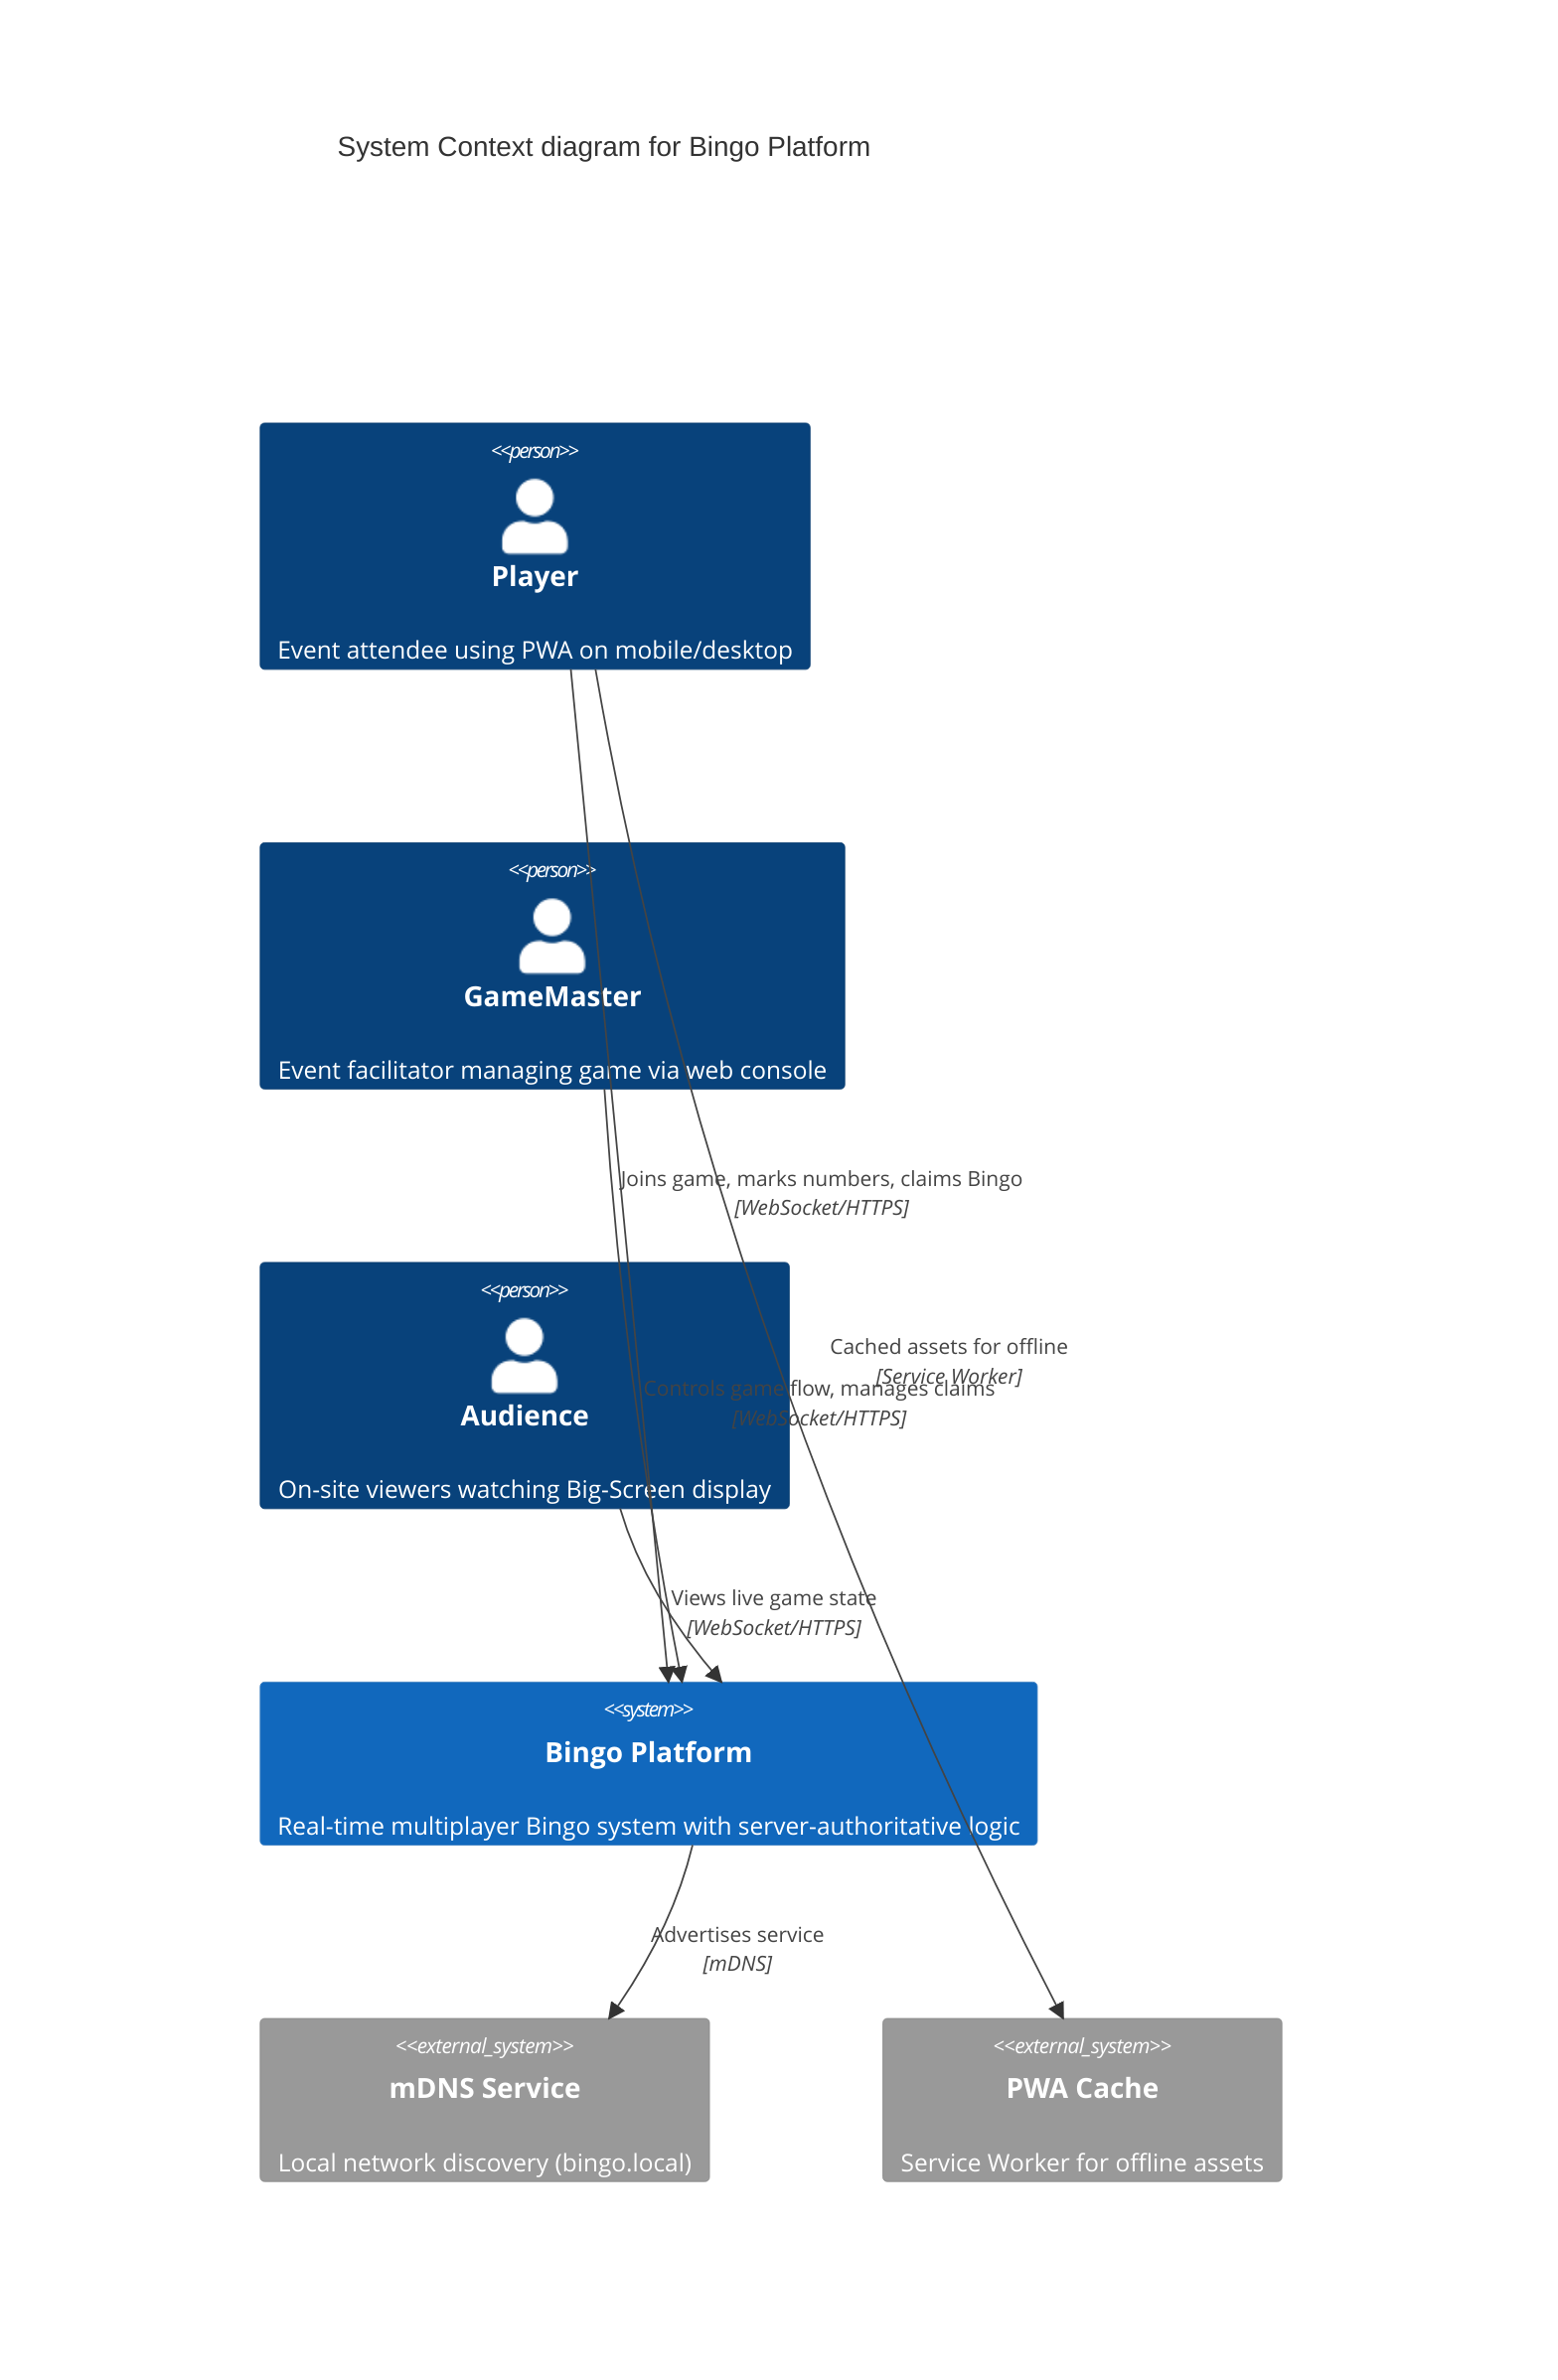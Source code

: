 C4Context
    title System Context diagram for Bingo Platform

    Person(player, "Player", "Event attendee using PWA on mobile/desktop")
    Person(gamemaster, "GameMaster", "Event facilitator managing game via web console")
    Person(audience, "Audience", "On-site viewers watching Big-Screen display")

    System(bingo_platform, "Bingo Platform", "Real-time multiplayer Bingo system with server-authoritative logic")

    System_Ext(mdns, "mDNS Service", "Local network discovery (bingo.local)")
    System_Ext(pwa_cache, "PWA Cache", "Service Worker for offline assets")

    Rel(player, bingo_platform, "Joins game, marks numbers, claims Bingo", "WebSocket/HTTPS")
    Rel(gamemaster, bingo_platform, "Controls game flow, manages claims", "WebSocket/HTTPS")
    Rel(audience, bingo_platform, "Views live game state", "WebSocket/HTTPS")

    Rel(bingo_platform, mdns, "Advertises service", "mDNS")
    Rel(player, pwa_cache, "Cached assets for offline", "Service Worker")

    UpdateLayoutConfig($c4ShapeInRow="3", $c4BoundaryInRow="1")